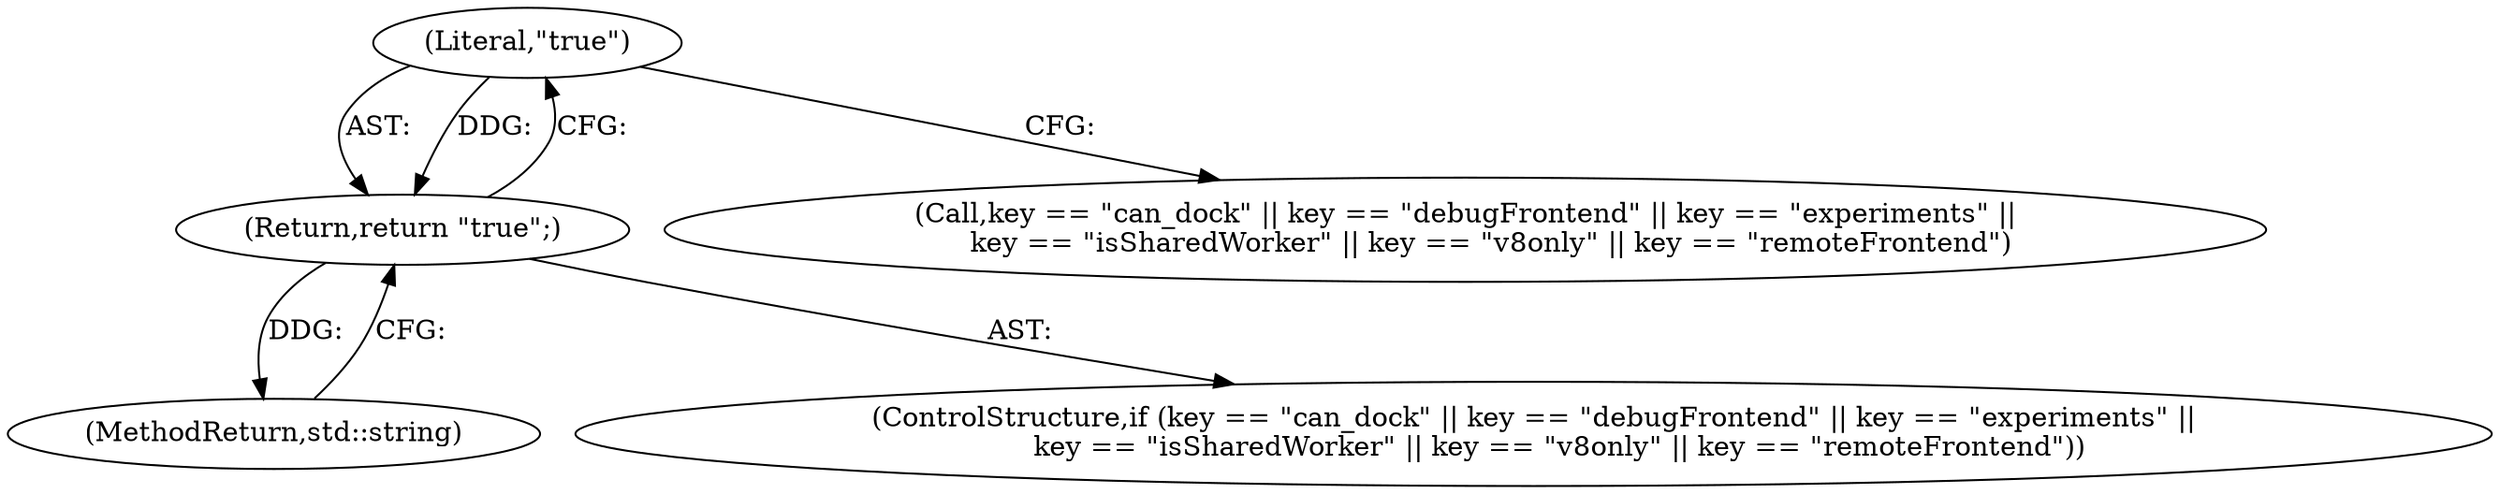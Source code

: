 digraph "1_Chrome_eea3300239f0b53e172a320eb8de59d0bea65f27_7@del" {
"1000129" [label="(Literal,\"true\")"];
"1000128" [label="(Return,return \"true\";)"];
"1000105" [label="(Call,key == \"can_dock\" || key == \"debugFrontend\" || key == \"experiments\" ||\n      key == \"isSharedWorker\" || key == \"v8only\" || key == \"remoteFrontend\")"];
"1000181" [label="(MethodReturn,std::string)"];
"1000104" [label="(ControlStructure,if (key == \"can_dock\" || key == \"debugFrontend\" || key == \"experiments\" ||\n      key == \"isSharedWorker\" || key == \"v8only\" || key == \"remoteFrontend\"))"];
"1000128" [label="(Return,return \"true\";)"];
"1000129" [label="(Literal,\"true\")"];
"1000129" -> "1000128"  [label="AST: "];
"1000129" -> "1000105"  [label="CFG: "];
"1000128" -> "1000129"  [label="CFG: "];
"1000129" -> "1000128"  [label="DDG: "];
"1000128" -> "1000104"  [label="AST: "];
"1000181" -> "1000128"  [label="CFG: "];
"1000128" -> "1000181"  [label="DDG: "];
}

